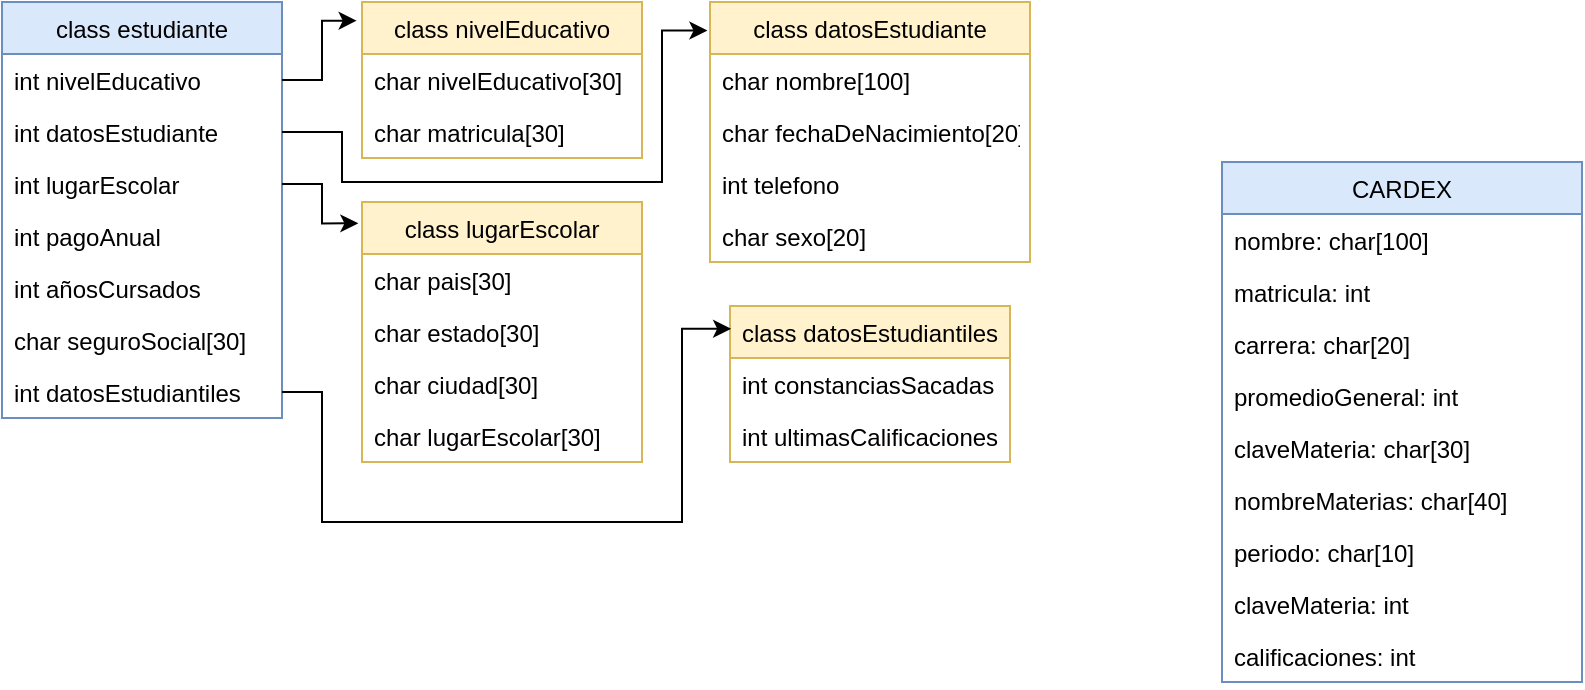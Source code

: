 <mxfile version="20.8.23" type="github">
  <diagram name="Página-1" id="OxkWb6b5ei3O1nL5dDqF">
    <mxGraphModel dx="1114" dy="616" grid="1" gridSize="10" guides="1" tooltips="1" connect="1" arrows="1" fold="1" page="1" pageScale="1" pageWidth="827" pageHeight="1169" math="0" shadow="0">
      <root>
        <mxCell id="0" />
        <mxCell id="1" parent="0" />
        <mxCell id="JBkzgHRAgiTZBlOEX8ER-1" value="class estudiante" style="swimlane;fontStyle=0;childLayout=stackLayout;horizontal=1;startSize=26;fillColor=#dae8fc;horizontalStack=0;resizeParent=1;resizeParentMax=0;resizeLast=0;collapsible=1;marginBottom=0;strokeColor=#6c8ebf;" parent="1" vertex="1">
          <mxGeometry x="60" y="20" width="140" height="208" as="geometry" />
        </mxCell>
        <mxCell id="JBkzgHRAgiTZBlOEX8ER-2" value="int nivelEducativo" style="text;strokeColor=none;fillColor=none;align=left;verticalAlign=top;spacingLeft=4;spacingRight=4;overflow=hidden;rotatable=0;points=[[0,0.5],[1,0.5]];portConstraint=eastwest;" parent="JBkzgHRAgiTZBlOEX8ER-1" vertex="1">
          <mxGeometry y="26" width="140" height="26" as="geometry" />
        </mxCell>
        <mxCell id="JBkzgHRAgiTZBlOEX8ER-3" value="int datosEstudiante" style="text;strokeColor=none;fillColor=none;align=left;verticalAlign=top;spacingLeft=4;spacingRight=4;overflow=hidden;rotatable=0;points=[[0,0.5],[1,0.5]];portConstraint=eastwest;" parent="JBkzgHRAgiTZBlOEX8ER-1" vertex="1">
          <mxGeometry y="52" width="140" height="26" as="geometry" />
        </mxCell>
        <mxCell id="JBkzgHRAgiTZBlOEX8ER-29" value="int lugarEscolar" style="text;strokeColor=none;fillColor=none;align=left;verticalAlign=top;spacingLeft=4;spacingRight=4;overflow=hidden;rotatable=0;points=[[0,0.5],[1,0.5]];portConstraint=eastwest;" parent="JBkzgHRAgiTZBlOEX8ER-1" vertex="1">
          <mxGeometry y="78" width="140" height="26" as="geometry" />
        </mxCell>
        <mxCell id="JBkzgHRAgiTZBlOEX8ER-30" value="int pagoAnual" style="text;strokeColor=none;fillColor=none;align=left;verticalAlign=top;spacingLeft=4;spacingRight=4;overflow=hidden;rotatable=0;points=[[0,0.5],[1,0.5]];portConstraint=eastwest;" parent="JBkzgHRAgiTZBlOEX8ER-1" vertex="1">
          <mxGeometry y="104" width="140" height="26" as="geometry" />
        </mxCell>
        <mxCell id="JBkzgHRAgiTZBlOEX8ER-31" value="int añosCursados" style="text;strokeColor=none;fillColor=none;align=left;verticalAlign=top;spacingLeft=4;spacingRight=4;overflow=hidden;rotatable=0;points=[[0,0.5],[1,0.5]];portConstraint=eastwest;" parent="JBkzgHRAgiTZBlOEX8ER-1" vertex="1">
          <mxGeometry y="130" width="140" height="26" as="geometry" />
        </mxCell>
        <mxCell id="JBkzgHRAgiTZBlOEX8ER-32" value="char seguroSocial[30]" style="text;strokeColor=none;fillColor=none;align=left;verticalAlign=middle;spacingLeft=4;spacingRight=4;overflow=hidden;rotatable=0;points=[[0,0.5],[1,0.5]];portConstraint=eastwest;" parent="JBkzgHRAgiTZBlOEX8ER-1" vertex="1">
          <mxGeometry y="156" width="140" height="26" as="geometry" />
        </mxCell>
        <mxCell id="JBkzgHRAgiTZBlOEX8ER-4" value="int datosEstudiantiles" style="text;strokeColor=none;fillColor=none;align=left;verticalAlign=top;spacingLeft=4;spacingRight=4;overflow=hidden;rotatable=0;points=[[0,0.5],[1,0.5]];portConstraint=eastwest;" parent="JBkzgHRAgiTZBlOEX8ER-1" vertex="1">
          <mxGeometry y="182" width="140" height="26" as="geometry" />
        </mxCell>
        <mxCell id="JBkzgHRAgiTZBlOEX8ER-5" value="class nivelEducativo" style="swimlane;fontStyle=0;childLayout=stackLayout;horizontal=1;startSize=26;fillColor=#fff2cc;horizontalStack=0;resizeParent=1;resizeParentMax=0;resizeLast=0;collapsible=1;marginBottom=0;strokeColor=#d6b656;" parent="1" vertex="1">
          <mxGeometry x="240" y="20" width="140" height="78" as="geometry" />
        </mxCell>
        <mxCell id="JBkzgHRAgiTZBlOEX8ER-6" value="char nivelEducativo[30]" style="text;strokeColor=none;fillColor=none;align=left;verticalAlign=top;spacingLeft=4;spacingRight=4;overflow=hidden;rotatable=0;points=[[0,0.5],[1,0.5]];portConstraint=eastwest;" parent="JBkzgHRAgiTZBlOEX8ER-5" vertex="1">
          <mxGeometry y="26" width="140" height="26" as="geometry" />
        </mxCell>
        <mxCell id="JBkzgHRAgiTZBlOEX8ER-7" value="char matricula[30]" style="text;strokeColor=none;fillColor=none;align=left;verticalAlign=top;spacingLeft=4;spacingRight=4;overflow=hidden;rotatable=0;points=[[0,0.5],[1,0.5]];portConstraint=eastwest;" parent="JBkzgHRAgiTZBlOEX8ER-5" vertex="1">
          <mxGeometry y="52" width="140" height="26" as="geometry" />
        </mxCell>
        <mxCell id="JBkzgHRAgiTZBlOEX8ER-9" style="edgeStyle=orthogonalEdgeStyle;rounded=0;orthogonalLoop=1;jettySize=auto;html=1;entryX=-0.019;entryY=0.12;entryDx=0;entryDy=0;entryPerimeter=0;" parent="1" source="JBkzgHRAgiTZBlOEX8ER-2" target="JBkzgHRAgiTZBlOEX8ER-5" edge="1">
          <mxGeometry relative="1" as="geometry" />
        </mxCell>
        <mxCell id="JBkzgHRAgiTZBlOEX8ER-14" value="class datosEstudiante" style="swimlane;fontStyle=0;childLayout=stackLayout;horizontal=1;startSize=26;fillColor=#fff2cc;horizontalStack=0;resizeParent=1;resizeParentMax=0;resizeLast=0;collapsible=1;marginBottom=0;strokeColor=#d6b656;" parent="1" vertex="1">
          <mxGeometry x="414" y="20" width="160" height="130" as="geometry" />
        </mxCell>
        <mxCell id="JBkzgHRAgiTZBlOEX8ER-16" value="char nombre[100]" style="text;strokeColor=none;fillColor=none;align=left;verticalAlign=top;spacingLeft=4;spacingRight=4;overflow=hidden;rotatable=0;points=[[0,0.5],[1,0.5]];portConstraint=eastwest;" parent="JBkzgHRAgiTZBlOEX8ER-14" vertex="1">
          <mxGeometry y="26" width="160" height="26" as="geometry" />
        </mxCell>
        <mxCell id="JBkzgHRAgiTZBlOEX8ER-17" value="char fechaDeNacimiento[20]" style="text;strokeColor=none;fillColor=none;align=left;verticalAlign=top;spacingLeft=4;spacingRight=4;overflow=hidden;rotatable=0;points=[[0,0.5],[1,0.5]];portConstraint=eastwest;" parent="JBkzgHRAgiTZBlOEX8ER-14" vertex="1">
          <mxGeometry y="52" width="160" height="26" as="geometry" />
        </mxCell>
        <mxCell id="JBkzgHRAgiTZBlOEX8ER-18" value="int telefono" style="text;strokeColor=none;fillColor=none;align=left;verticalAlign=top;spacingLeft=4;spacingRight=4;overflow=hidden;rotatable=0;points=[[0,0.5],[1,0.5]];portConstraint=eastwest;" parent="JBkzgHRAgiTZBlOEX8ER-14" vertex="1">
          <mxGeometry y="78" width="160" height="26" as="geometry" />
        </mxCell>
        <mxCell id="JBkzgHRAgiTZBlOEX8ER-19" value="char sexo[20]" style="text;strokeColor=none;fillColor=none;align=left;verticalAlign=top;spacingLeft=4;spacingRight=4;overflow=hidden;rotatable=0;points=[[0,0.5],[1,0.5]];portConstraint=eastwest;" parent="JBkzgHRAgiTZBlOEX8ER-14" vertex="1">
          <mxGeometry y="104" width="160" height="26" as="geometry" />
        </mxCell>
        <mxCell id="JBkzgHRAgiTZBlOEX8ER-33" style="edgeStyle=orthogonalEdgeStyle;rounded=0;orthogonalLoop=1;jettySize=auto;html=1;entryX=-0.008;entryY=0.11;entryDx=0;entryDy=0;entryPerimeter=0;" parent="1" source="JBkzgHRAgiTZBlOEX8ER-3" target="JBkzgHRAgiTZBlOEX8ER-14" edge="1">
          <mxGeometry relative="1" as="geometry">
            <Array as="points">
              <mxPoint x="230" y="85" />
              <mxPoint x="230" y="110" />
              <mxPoint x="390" y="110" />
              <mxPoint x="390" y="34" />
            </Array>
          </mxGeometry>
        </mxCell>
        <mxCell id="JBkzgHRAgiTZBlOEX8ER-35" value="class lugarEscolar" style="swimlane;fontStyle=0;childLayout=stackLayout;horizontal=1;startSize=26;fillColor=#fff2cc;horizontalStack=0;resizeParent=1;resizeParentMax=0;resizeLast=0;collapsible=1;marginBottom=0;strokeColor=#d6b656;" parent="1" vertex="1">
          <mxGeometry x="240" y="120" width="140" height="130" as="geometry" />
        </mxCell>
        <mxCell id="JBkzgHRAgiTZBlOEX8ER-36" value="char pais[30]" style="text;strokeColor=none;fillColor=none;align=left;verticalAlign=top;spacingLeft=4;spacingRight=4;overflow=hidden;rotatable=0;points=[[0,0.5],[1,0.5]];portConstraint=eastwest;" parent="JBkzgHRAgiTZBlOEX8ER-35" vertex="1">
          <mxGeometry y="26" width="140" height="26" as="geometry" />
        </mxCell>
        <mxCell id="JBkzgHRAgiTZBlOEX8ER-37" value="char estado[30]" style="text;strokeColor=none;fillColor=none;align=left;verticalAlign=top;spacingLeft=4;spacingRight=4;overflow=hidden;rotatable=0;points=[[0,0.5],[1,0.5]];portConstraint=eastwest;" parent="JBkzgHRAgiTZBlOEX8ER-35" vertex="1">
          <mxGeometry y="52" width="140" height="26" as="geometry" />
        </mxCell>
        <mxCell id="JBkzgHRAgiTZBlOEX8ER-38" value="char ciudad[30]" style="text;strokeColor=none;fillColor=none;align=left;verticalAlign=top;spacingLeft=4;spacingRight=4;overflow=hidden;rotatable=0;points=[[0,0.5],[1,0.5]];portConstraint=eastwest;" parent="JBkzgHRAgiTZBlOEX8ER-35" vertex="1">
          <mxGeometry y="78" width="140" height="26" as="geometry" />
        </mxCell>
        <mxCell id="JBkzgHRAgiTZBlOEX8ER-39" value="char lugarEscolar[30]" style="text;strokeColor=none;fillColor=none;align=left;verticalAlign=top;spacingLeft=4;spacingRight=4;overflow=hidden;rotatable=0;points=[[0,0.5],[1,0.5]];portConstraint=eastwest;" parent="JBkzgHRAgiTZBlOEX8ER-35" vertex="1">
          <mxGeometry y="104" width="140" height="26" as="geometry" />
        </mxCell>
        <mxCell id="JBkzgHRAgiTZBlOEX8ER-40" style="edgeStyle=orthogonalEdgeStyle;rounded=0;orthogonalLoop=1;jettySize=auto;html=1;entryX=-0.013;entryY=0.082;entryDx=0;entryDy=0;entryPerimeter=0;" parent="1" source="JBkzgHRAgiTZBlOEX8ER-29" target="JBkzgHRAgiTZBlOEX8ER-35" edge="1">
          <mxGeometry relative="1" as="geometry" />
        </mxCell>
        <mxCell id="JBkzgHRAgiTZBlOEX8ER-41" value="class datosEstudiantiles" style="swimlane;fontStyle=0;childLayout=stackLayout;horizontal=1;startSize=26;fillColor=#fff2cc;horizontalStack=0;resizeParent=1;resizeParentMax=0;resizeLast=0;collapsible=1;marginBottom=0;strokeColor=#d6b656;" parent="1" vertex="1">
          <mxGeometry x="424" y="172" width="140" height="78" as="geometry" />
        </mxCell>
        <mxCell id="JBkzgHRAgiTZBlOEX8ER-42" value="int constanciasSacadas" style="text;strokeColor=none;fillColor=none;align=left;verticalAlign=top;spacingLeft=4;spacingRight=4;overflow=hidden;rotatable=0;points=[[0,0.5],[1,0.5]];portConstraint=eastwest;" parent="JBkzgHRAgiTZBlOEX8ER-41" vertex="1">
          <mxGeometry y="26" width="140" height="26" as="geometry" />
        </mxCell>
        <mxCell id="JBkzgHRAgiTZBlOEX8ER-43" value="int ultimasCalificaciones" style="text;strokeColor=none;fillColor=none;align=left;verticalAlign=top;spacingLeft=4;spacingRight=4;overflow=hidden;rotatable=0;points=[[0,0.5],[1,0.5]];portConstraint=eastwest;" parent="JBkzgHRAgiTZBlOEX8ER-41" vertex="1">
          <mxGeometry y="52" width="140" height="26" as="geometry" />
        </mxCell>
        <mxCell id="JBkzgHRAgiTZBlOEX8ER-45" style="edgeStyle=orthogonalEdgeStyle;rounded=0;orthogonalLoop=1;jettySize=auto;html=1;entryX=0.004;entryY=0.146;entryDx=0;entryDy=0;entryPerimeter=0;" parent="1" source="JBkzgHRAgiTZBlOEX8ER-4" target="JBkzgHRAgiTZBlOEX8ER-41" edge="1">
          <mxGeometry relative="1" as="geometry">
            <Array as="points">
              <mxPoint x="220" y="215" />
              <mxPoint x="220" y="280" />
              <mxPoint x="400" y="280" />
              <mxPoint x="400" y="183" />
            </Array>
          </mxGeometry>
        </mxCell>
        <mxCell id="j2MH-vpfOclyKRAMrTZ7-32" value="CARDEX" style="swimlane;fontStyle=0;childLayout=stackLayout;horizontal=1;startSize=26;fillColor=#dae8fc;horizontalStack=0;resizeParent=1;resizeParentMax=0;resizeLast=0;collapsible=1;marginBottom=0;strokeColor=#6c8ebf;" vertex="1" parent="1">
          <mxGeometry x="670" y="100" width="180" height="260" as="geometry" />
        </mxCell>
        <mxCell id="j2MH-vpfOclyKRAMrTZ7-33" value="nombre: char[100]" style="text;strokeColor=none;fillColor=none;align=left;verticalAlign=top;spacingLeft=4;spacingRight=4;overflow=hidden;rotatable=0;points=[[0,0.5],[1,0.5]];portConstraint=eastwest;" vertex="1" parent="j2MH-vpfOclyKRAMrTZ7-32">
          <mxGeometry y="26" width="180" height="26" as="geometry" />
        </mxCell>
        <mxCell id="j2MH-vpfOclyKRAMrTZ7-34" value="matricula: int" style="text;strokeColor=none;fillColor=none;align=left;verticalAlign=top;spacingLeft=4;spacingRight=4;overflow=hidden;rotatable=0;points=[[0,0.5],[1,0.5]];portConstraint=eastwest;" vertex="1" parent="j2MH-vpfOclyKRAMrTZ7-32">
          <mxGeometry y="52" width="180" height="26" as="geometry" />
        </mxCell>
        <mxCell id="j2MH-vpfOclyKRAMrTZ7-35" value="carrera: char[20]" style="text;strokeColor=none;fillColor=none;align=left;verticalAlign=top;spacingLeft=4;spacingRight=4;overflow=hidden;rotatable=0;points=[[0,0.5],[1,0.5]];portConstraint=eastwest;" vertex="1" parent="j2MH-vpfOclyKRAMrTZ7-32">
          <mxGeometry y="78" width="180" height="26" as="geometry" />
        </mxCell>
        <mxCell id="j2MH-vpfOclyKRAMrTZ7-36" value="promedioGeneral: int" style="text;strokeColor=none;fillColor=none;align=left;verticalAlign=top;spacingLeft=4;spacingRight=4;overflow=hidden;rotatable=0;points=[[0,0.5],[1,0.5]];portConstraint=eastwest;" vertex="1" parent="j2MH-vpfOclyKRAMrTZ7-32">
          <mxGeometry y="104" width="180" height="26" as="geometry" />
        </mxCell>
        <mxCell id="j2MH-vpfOclyKRAMrTZ7-37" value="claveMateria: char[30]" style="text;strokeColor=none;fillColor=none;align=left;verticalAlign=top;spacingLeft=4;spacingRight=4;overflow=hidden;rotatable=0;points=[[0,0.5],[1,0.5]];portConstraint=eastwest;" vertex="1" parent="j2MH-vpfOclyKRAMrTZ7-32">
          <mxGeometry y="130" width="180" height="26" as="geometry" />
        </mxCell>
        <mxCell id="j2MH-vpfOclyKRAMrTZ7-38" value="nombreMaterias: char[40]" style="text;strokeColor=none;fillColor=none;align=left;verticalAlign=top;spacingLeft=4;spacingRight=4;overflow=hidden;rotatable=0;points=[[0,0.5],[1,0.5]];portConstraint=eastwest;" vertex="1" parent="j2MH-vpfOclyKRAMrTZ7-32">
          <mxGeometry y="156" width="180" height="26" as="geometry" />
        </mxCell>
        <mxCell id="j2MH-vpfOclyKRAMrTZ7-39" value="periodo: char[10]" style="text;strokeColor=none;fillColor=none;align=left;verticalAlign=top;spacingLeft=4;spacingRight=4;overflow=hidden;rotatable=0;points=[[0,0.5],[1,0.5]];portConstraint=eastwest;" vertex="1" parent="j2MH-vpfOclyKRAMrTZ7-32">
          <mxGeometry y="182" width="180" height="26" as="geometry" />
        </mxCell>
        <mxCell id="j2MH-vpfOclyKRAMrTZ7-40" value="claveMateria: int" style="text;strokeColor=none;fillColor=none;align=left;verticalAlign=top;spacingLeft=4;spacingRight=4;overflow=hidden;rotatable=0;points=[[0,0.5],[1,0.5]];portConstraint=eastwest;" vertex="1" parent="j2MH-vpfOclyKRAMrTZ7-32">
          <mxGeometry y="208" width="180" height="26" as="geometry" />
        </mxCell>
        <mxCell id="j2MH-vpfOclyKRAMrTZ7-41" value="calificaciones: int" style="text;strokeColor=none;fillColor=none;align=left;verticalAlign=top;spacingLeft=4;spacingRight=4;overflow=hidden;rotatable=0;points=[[0,0.5],[1,0.5]];portConstraint=eastwest;" vertex="1" parent="j2MH-vpfOclyKRAMrTZ7-32">
          <mxGeometry y="234" width="180" height="26" as="geometry" />
        </mxCell>
      </root>
    </mxGraphModel>
  </diagram>
</mxfile>
